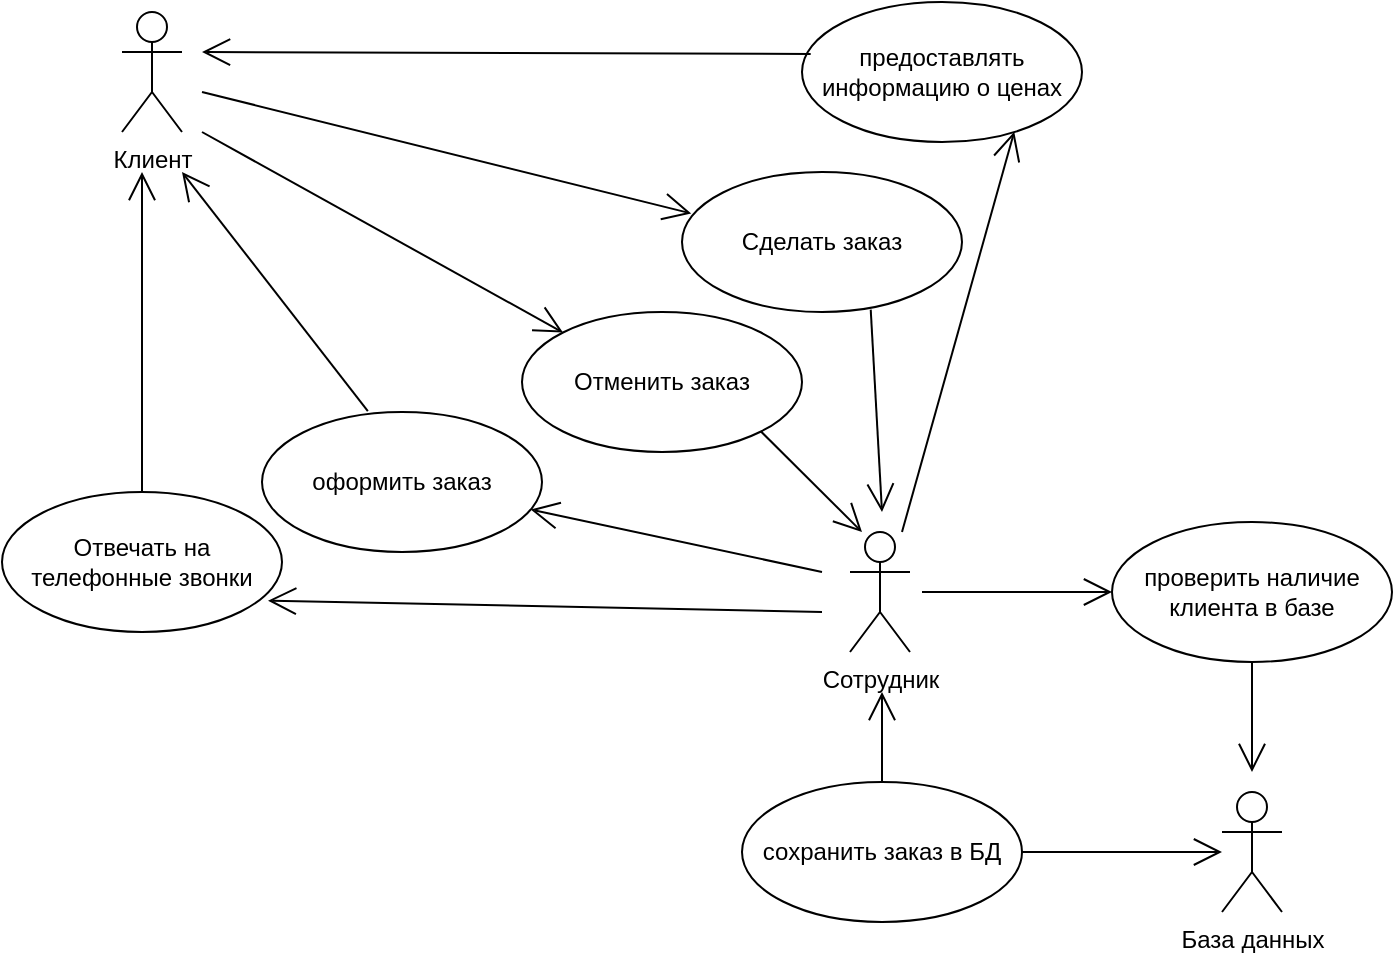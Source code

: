 <mxfile version="21.6.8" type="device">
  <diagram name="Страница — 1" id="XPJKSy-_KyuhR_NywMzo">
    <mxGraphModel dx="978" dy="566" grid="1" gridSize="10" guides="1" tooltips="1" connect="1" arrows="1" fold="1" page="1" pageScale="1" pageWidth="827" pageHeight="1169" math="0" shadow="0">
      <root>
        <mxCell id="0" />
        <mxCell id="1" parent="0" />
        <mxCell id="V0sM-53emQmvew8JaTDh-1" value="Клиент&lt;br&gt;" style="shape=umlActor;verticalLabelPosition=bottom;verticalAlign=top;html=1;outlineConnect=0;" vertex="1" parent="1">
          <mxGeometry x="80" y="30" width="30" height="60" as="geometry" />
        </mxCell>
        <mxCell id="V0sM-53emQmvew8JaTDh-2" value="Сотрудник" style="shape=umlActor;verticalLabelPosition=bottom;verticalAlign=top;html=1;outlineConnect=0;" vertex="1" parent="1">
          <mxGeometry x="444" y="290" width="30" height="60" as="geometry" />
        </mxCell>
        <mxCell id="V0sM-53emQmvew8JaTDh-3" value="База данных" style="shape=umlActor;verticalLabelPosition=bottom;verticalAlign=top;html=1;outlineConnect=0;" vertex="1" parent="1">
          <mxGeometry x="630" y="420" width="30" height="60" as="geometry" />
        </mxCell>
        <mxCell id="V0sM-53emQmvew8JaTDh-4" value="Отвечать на телефонные звонки" style="ellipse;whiteSpace=wrap;html=1;" vertex="1" parent="1">
          <mxGeometry x="20" y="270" width="140" height="70" as="geometry" />
        </mxCell>
        <mxCell id="V0sM-53emQmvew8JaTDh-10" value="Сделать заказ" style="ellipse;whiteSpace=wrap;html=1;" vertex="1" parent="1">
          <mxGeometry x="360" y="110" width="140" height="70" as="geometry" />
        </mxCell>
        <mxCell id="V0sM-53emQmvew8JaTDh-12" value="Отменить заказ" style="ellipse;whiteSpace=wrap;html=1;" vertex="1" parent="1">
          <mxGeometry x="280" y="180" width="140" height="70" as="geometry" />
        </mxCell>
        <mxCell id="V0sM-53emQmvew8JaTDh-17" value="проверить наличие клиента в базе" style="ellipse;whiteSpace=wrap;html=1;" vertex="1" parent="1">
          <mxGeometry x="575" y="285" width="140" height="70" as="geometry" />
        </mxCell>
        <mxCell id="V0sM-53emQmvew8JaTDh-21" value="сохранить заказ в БД" style="ellipse;whiteSpace=wrap;html=1;" vertex="1" parent="1">
          <mxGeometry x="390" y="415" width="140" height="70" as="geometry" />
        </mxCell>
        <mxCell id="V0sM-53emQmvew8JaTDh-24" value="предоставлять информацию о ценах" style="ellipse;whiteSpace=wrap;html=1;" vertex="1" parent="1">
          <mxGeometry x="420" y="25" width="140" height="70" as="geometry" />
        </mxCell>
        <mxCell id="V0sM-53emQmvew8JaTDh-27" value="оформить заказ" style="ellipse;whiteSpace=wrap;html=1;" vertex="1" parent="1">
          <mxGeometry x="150" y="230" width="140" height="70" as="geometry" />
        </mxCell>
        <mxCell id="V0sM-53emQmvew8JaTDh-30" value="" style="endArrow=open;endFill=1;endSize=12;html=1;rounded=0;entryX=0.033;entryY=0.296;entryDx=0;entryDy=0;entryPerimeter=0;" edge="1" parent="1" target="V0sM-53emQmvew8JaTDh-10">
          <mxGeometry width="160" relative="1" as="geometry">
            <mxPoint x="120" y="70" as="sourcePoint" />
            <mxPoint x="280" y="60" as="targetPoint" />
          </mxGeometry>
        </mxCell>
        <mxCell id="V0sM-53emQmvew8JaTDh-31" value="" style="endArrow=open;endFill=1;endSize=12;html=1;rounded=0;entryX=0;entryY=0;entryDx=0;entryDy=0;" edge="1" parent="1" target="V0sM-53emQmvew8JaTDh-12">
          <mxGeometry width="160" relative="1" as="geometry">
            <mxPoint x="120" y="90" as="sourcePoint" />
            <mxPoint x="280" y="110" as="targetPoint" />
          </mxGeometry>
        </mxCell>
        <mxCell id="V0sM-53emQmvew8JaTDh-32" value="" style="endArrow=open;endFill=1;endSize=12;html=1;rounded=0;exitX=0.378;exitY=-0.006;exitDx=0;exitDy=0;exitPerimeter=0;" edge="1" parent="1" source="V0sM-53emQmvew8JaTDh-27">
          <mxGeometry width="160" relative="1" as="geometry">
            <mxPoint x="92.14" y="200" as="sourcePoint" />
            <mxPoint x="110" y="110" as="targetPoint" />
          </mxGeometry>
        </mxCell>
        <mxCell id="V0sM-53emQmvew8JaTDh-33" value="" style="endArrow=open;endFill=1;endSize=12;html=1;rounded=0;exitX=0.031;exitY=0.371;exitDx=0;exitDy=0;exitPerimeter=0;" edge="1" parent="1" source="V0sM-53emQmvew8JaTDh-24">
          <mxGeometry width="160" relative="1" as="geometry">
            <mxPoint x="304" y="50" as="sourcePoint" />
            <mxPoint x="120" y="50" as="targetPoint" />
            <Array as="points" />
          </mxGeometry>
        </mxCell>
        <mxCell id="V0sM-53emQmvew8JaTDh-34" value="" style="endArrow=open;endFill=1;endSize=12;html=1;rounded=0;entryX=0;entryY=0.5;entryDx=0;entryDy=0;" edge="1" parent="1" target="V0sM-53emQmvew8JaTDh-17">
          <mxGeometry width="160" relative="1" as="geometry">
            <mxPoint x="480" y="320" as="sourcePoint" />
            <mxPoint x="640" y="320" as="targetPoint" />
          </mxGeometry>
        </mxCell>
        <mxCell id="V0sM-53emQmvew8JaTDh-35" value="" style="endArrow=open;endFill=1;endSize=12;html=1;rounded=0;" edge="1" parent="1" source="V0sM-53emQmvew8JaTDh-21">
          <mxGeometry width="160" relative="1" as="geometry">
            <mxPoint x="530" y="450" as="sourcePoint" />
            <mxPoint x="630" y="450" as="targetPoint" />
          </mxGeometry>
        </mxCell>
        <mxCell id="V0sM-53emQmvew8JaTDh-36" value="" style="endArrow=open;endFill=1;endSize=12;html=1;rounded=0;exitX=0.5;exitY=1;exitDx=0;exitDy=0;" edge="1" parent="1" source="V0sM-53emQmvew8JaTDh-17">
          <mxGeometry width="160" relative="1" as="geometry">
            <mxPoint x="640" y="360" as="sourcePoint" />
            <mxPoint x="645" y="410" as="targetPoint" />
          </mxGeometry>
        </mxCell>
        <mxCell id="V0sM-53emQmvew8JaTDh-37" value="" style="endArrow=open;endFill=1;endSize=12;html=1;rounded=0;exitX=0.5;exitY=0;exitDx=0;exitDy=0;" edge="1" parent="1" source="V0sM-53emQmvew8JaTDh-21">
          <mxGeometry width="160" relative="1" as="geometry">
            <mxPoint x="460" y="410" as="sourcePoint" />
            <mxPoint x="460" y="370" as="targetPoint" />
          </mxGeometry>
        </mxCell>
        <mxCell id="V0sM-53emQmvew8JaTDh-38" value="" style="endArrow=open;endFill=1;endSize=12;html=1;rounded=0;entryX=0.95;entryY=0.776;entryDx=0;entryDy=0;entryPerimeter=0;" edge="1" parent="1" target="V0sM-53emQmvew8JaTDh-4">
          <mxGeometry width="160" relative="1" as="geometry">
            <mxPoint x="430" y="330" as="sourcePoint" />
            <mxPoint x="610" y="290" as="targetPoint" />
          </mxGeometry>
        </mxCell>
        <mxCell id="V0sM-53emQmvew8JaTDh-43" value="" style="endArrow=open;endFill=1;endSize=12;html=1;rounded=0;" edge="1" parent="1">
          <mxGeometry width="160" relative="1" as="geometry">
            <mxPoint x="90" y="270" as="sourcePoint" />
            <mxPoint x="90" y="110" as="targetPoint" />
          </mxGeometry>
        </mxCell>
        <mxCell id="V0sM-53emQmvew8JaTDh-44" value="" style="endArrow=open;endFill=1;endSize=12;html=1;rounded=0;" edge="1" parent="1" target="V0sM-53emQmvew8JaTDh-27">
          <mxGeometry width="160" relative="1" as="geometry">
            <mxPoint x="430" y="310" as="sourcePoint" />
            <mxPoint x="590" y="310" as="targetPoint" />
          </mxGeometry>
        </mxCell>
        <mxCell id="V0sM-53emQmvew8JaTDh-45" value="" style="endArrow=open;endFill=1;endSize=12;html=1;rounded=0;exitX=1;exitY=1;exitDx=0;exitDy=0;" edge="1" parent="1" source="V0sM-53emQmvew8JaTDh-12">
          <mxGeometry width="160" relative="1" as="geometry">
            <mxPoint x="440" y="290" as="sourcePoint" />
            <mxPoint x="450" y="290" as="targetPoint" />
          </mxGeometry>
        </mxCell>
        <mxCell id="V0sM-53emQmvew8JaTDh-46" value="" style="endArrow=open;endFill=1;endSize=12;html=1;rounded=0;exitX=0.674;exitY=0.983;exitDx=0;exitDy=0;exitPerimeter=0;" edge="1" parent="1" source="V0sM-53emQmvew8JaTDh-10">
          <mxGeometry width="160" relative="1" as="geometry">
            <mxPoint x="494" y="340" as="sourcePoint" />
            <mxPoint x="460" y="280" as="targetPoint" />
          </mxGeometry>
        </mxCell>
        <mxCell id="V0sM-53emQmvew8JaTDh-47" value="" style="endArrow=open;endFill=1;endSize=12;html=1;rounded=0;entryX=0.758;entryY=0.927;entryDx=0;entryDy=0;entryPerimeter=0;" edge="1" parent="1" target="V0sM-53emQmvew8JaTDh-24">
          <mxGeometry width="160" relative="1" as="geometry">
            <mxPoint x="470" y="290" as="sourcePoint" />
            <mxPoint x="630" y="290" as="targetPoint" />
          </mxGeometry>
        </mxCell>
      </root>
    </mxGraphModel>
  </diagram>
</mxfile>
